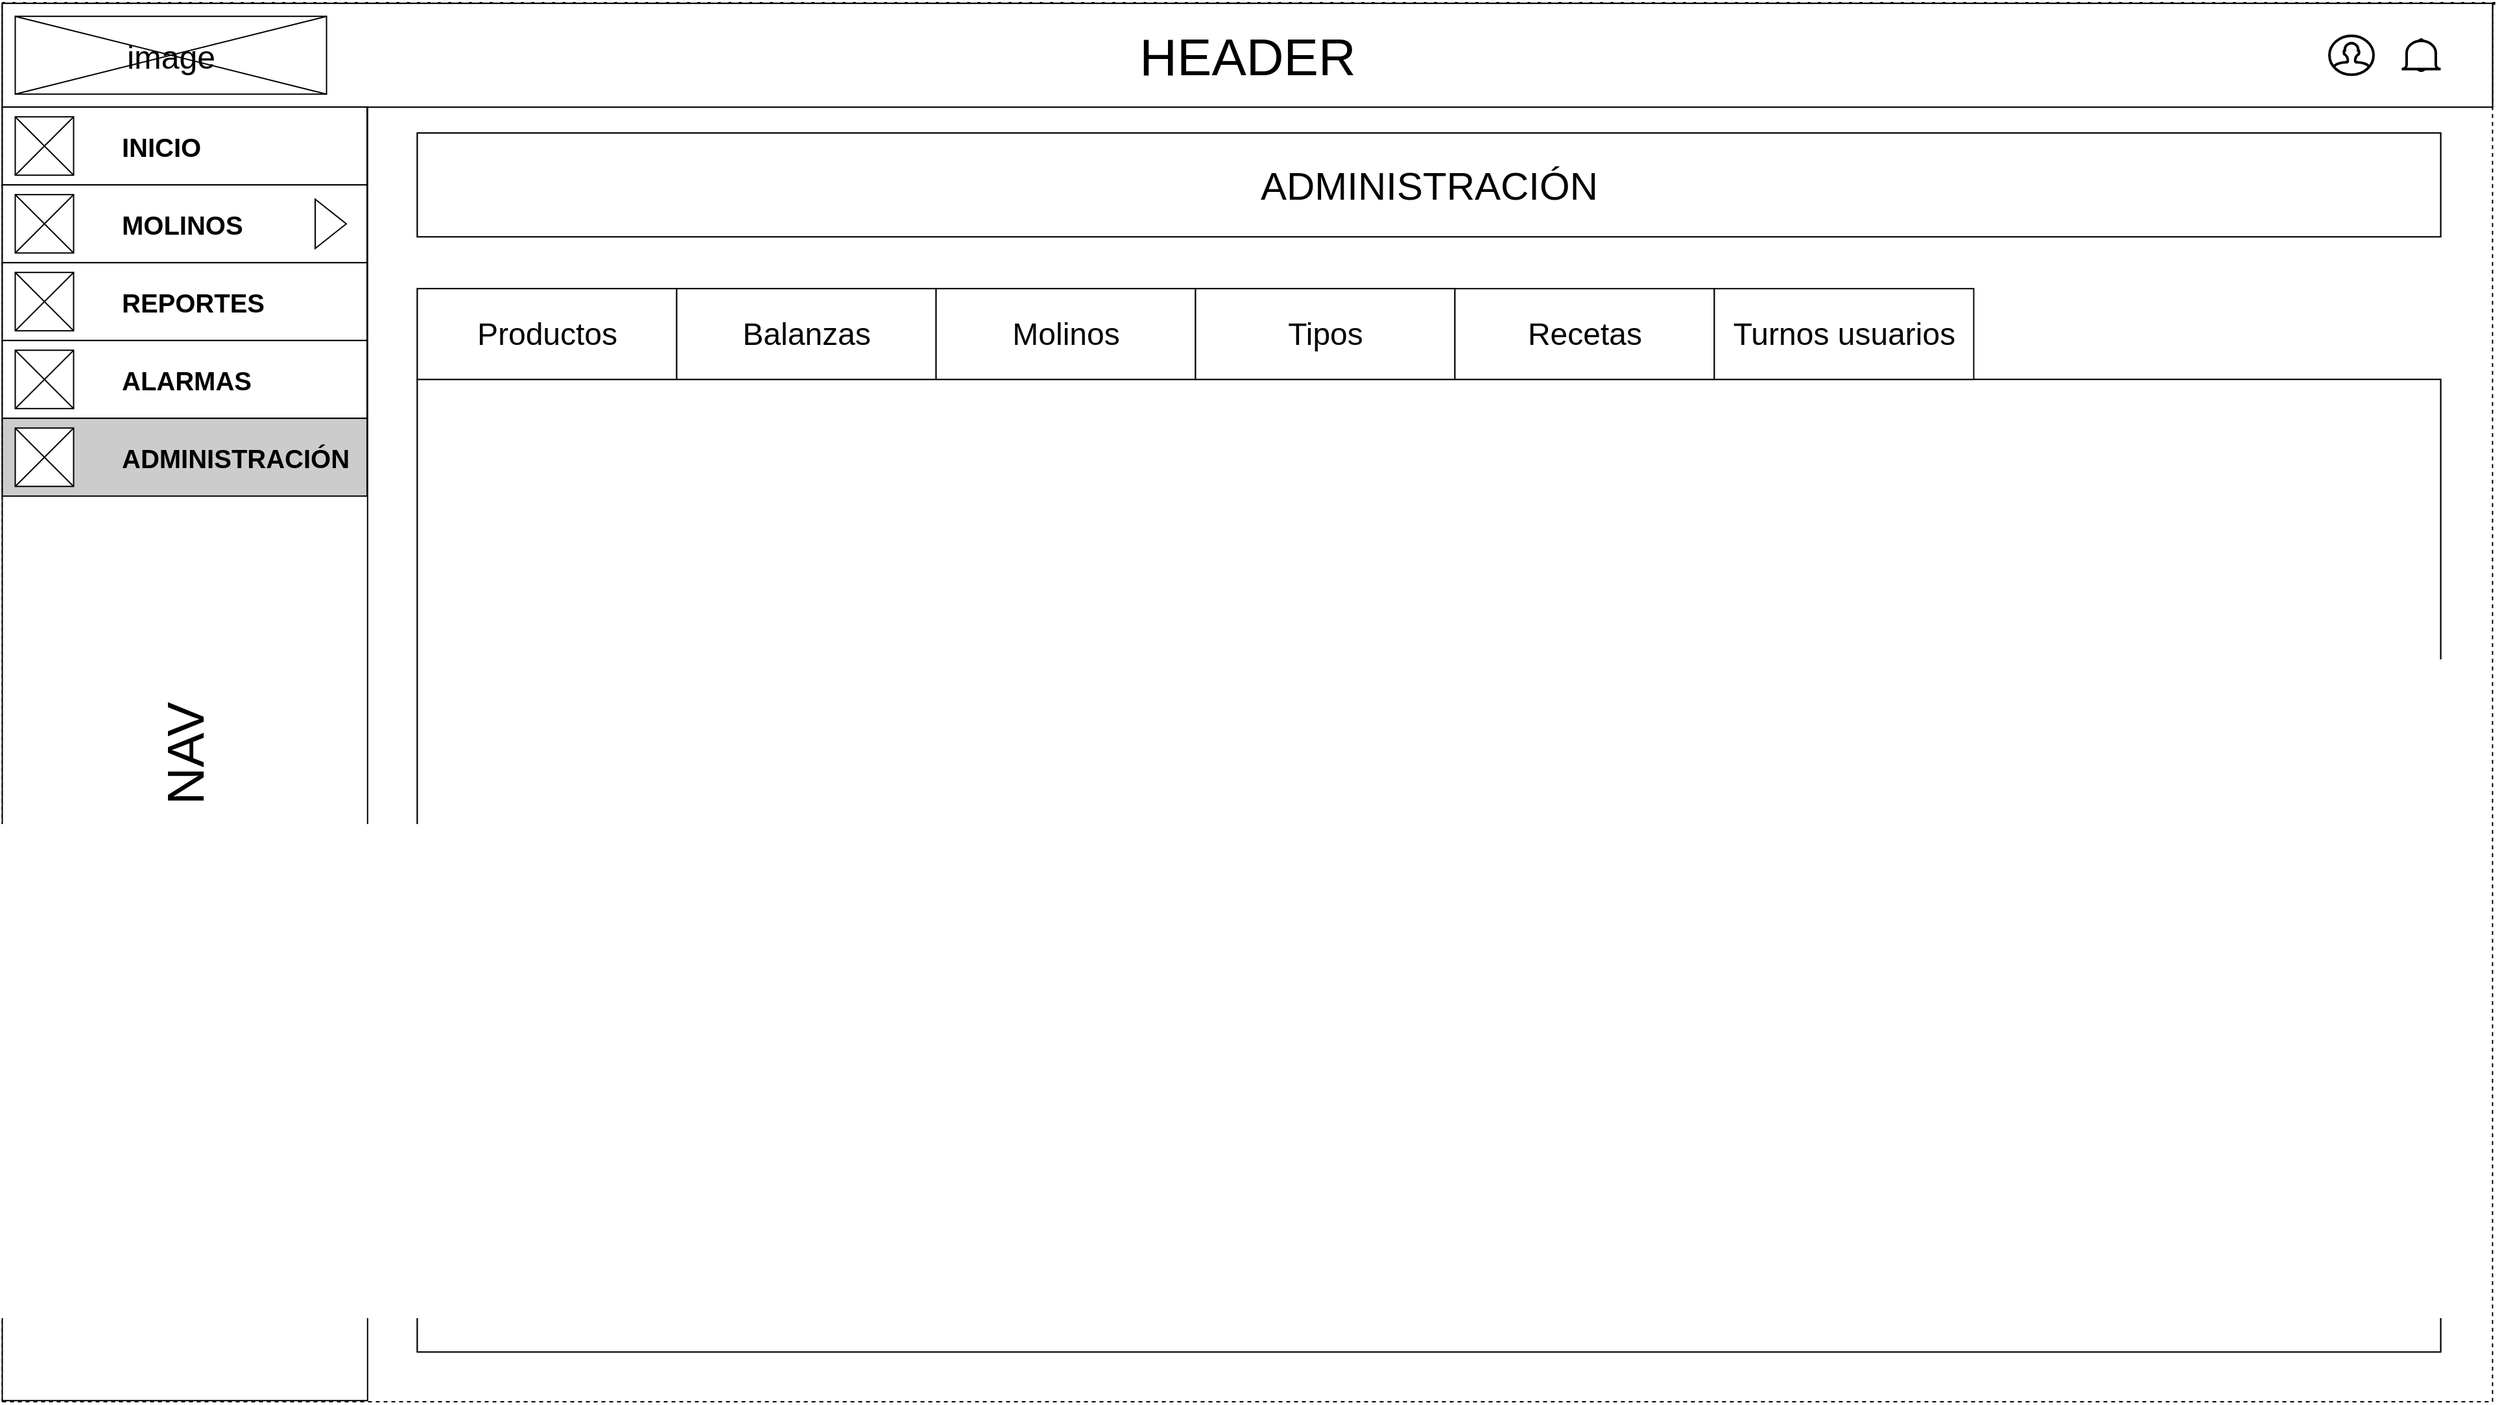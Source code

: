 <mxfile version="20.5.1" type="device"><diagram id="ygyf7mzL7wxv4Aj-Zikf" name="Página-1"><mxGraphModel dx="3231" dy="996" grid="1" gridSize="10" guides="1" tooltips="1" connect="1" arrows="1" fold="1" page="1" pageScale="1" pageWidth="1200" pageHeight="1920" math="0" shadow="0"><root><mxCell id="0"/><mxCell id="1" parent="0"/><mxCell id="hXhTPl68LfnvCYFKsmnZ-7" value="" style="endArrow=none;dashed=1;html=1;dashPattern=1 3;strokeWidth=2;rounded=0;fontSize=16;" parent="1" edge="1"><mxGeometry width="50" height="50" relative="1" as="geometry"><mxPoint x="-11.25" y="21.6" as="sourcePoint"/><mxPoint x="1911.103" y="21.6" as="targetPoint"/></mxGeometry></mxCell><mxCell id="hXhTPl68LfnvCYFKsmnZ-9" value="&lt;font style=&quot;font-size: 40px;&quot;&gt;HEADER&lt;/font&gt;" style="rounded=0;whiteSpace=wrap;html=1;fontSize=16;" parent="1" vertex="1"><mxGeometry x="-11.25" y="21.6" width="1920" height="80" as="geometry"/></mxCell><mxCell id="hXhTPl68LfnvCYFKsmnZ-14" value="&lt;font style=&quot;font-size: 30px;&quot;&gt;VIEW TITULE (ADMON)&lt;/font&gt;" style="rounded=0;whiteSpace=wrap;html=1;fontSize=16;" parent="1" vertex="1"><mxGeometry x="308.75" y="121.6" width="1560" height="80" as="geometry"/></mxCell><mxCell id="hXhTPl68LfnvCYFKsmnZ-15" value="" style="rounded=0;whiteSpace=wrap;html=1;fontSize=40;" parent="1" vertex="1"><mxGeometry x="308.75" y="311.6" width="1560" height="750" as="geometry"/></mxCell><mxCell id="hXhTPl68LfnvCYFKsmnZ-95" value="&lt;font style=&quot;font-size: 25px;&quot;&gt;image&lt;/font&gt;" style="rounded=0;whiteSpace=wrap;html=1;fontSize=25;" parent="1" vertex="1"><mxGeometry x="-1.25" y="31.6" width="240" height="60" as="geometry"/></mxCell><mxCell id="hXhTPl68LfnvCYFKsmnZ-96" value="" style="endArrow=none;html=1;rounded=0;fontSize=12;exitX=0;exitY=1;exitDx=0;exitDy=0;entryX=1;entryY=0;entryDx=0;entryDy=0;" parent="1" source="hXhTPl68LfnvCYFKsmnZ-95" target="hXhTPl68LfnvCYFKsmnZ-95" edge="1"><mxGeometry width="50" height="50" relative="1" as="geometry"><mxPoint x="68.75" y="81.6" as="sourcePoint"/><mxPoint x="118.75" y="31.6" as="targetPoint"/></mxGeometry></mxCell><mxCell id="hXhTPl68LfnvCYFKsmnZ-97" value="" style="endArrow=none;html=1;rounded=0;fontSize=12;entryX=0;entryY=0;entryDx=0;entryDy=0;exitX=1;exitY=1;exitDx=0;exitDy=0;" parent="1" source="hXhTPl68LfnvCYFKsmnZ-95" target="hXhTPl68LfnvCYFKsmnZ-95" edge="1"><mxGeometry width="50" height="50" relative="1" as="geometry"><mxPoint x="-101.25" y="131.6" as="sourcePoint"/><mxPoint x="-51.25" y="81.6" as="targetPoint"/></mxGeometry></mxCell><mxCell id="b3AZ5QMTubLDdl4-zdAN-1" value="Productos" style="rounded=0;whiteSpace=wrap;html=1;shadow=0;labelBackgroundColor=none;labelBorderColor=none;sketch=0;fontSize=24;fillColor=default;gradientColor=none;" parent="1" vertex="1"><mxGeometry x="308.75" y="241.6" width="200" height="70" as="geometry"/></mxCell><mxCell id="b3AZ5QMTubLDdl4-zdAN-2" value="Balanzas" style="rounded=0;whiteSpace=wrap;html=1;shadow=0;labelBackgroundColor=none;labelBorderColor=none;sketch=0;fontSize=24;fillColor=default;gradientColor=none;" parent="1" vertex="1"><mxGeometry x="508.75" y="241.6" width="200" height="70" as="geometry"/></mxCell><mxCell id="b3AZ5QMTubLDdl4-zdAN-3" value="Tipos" style="rounded=0;whiteSpace=wrap;html=1;shadow=0;labelBackgroundColor=none;labelBorderColor=none;sketch=0;fontSize=24;fillColor=default;gradientColor=none;" parent="1" vertex="1"><mxGeometry x="708.75" y="241.6" width="200" height="70" as="geometry"/></mxCell><mxCell id="b3AZ5QMTubLDdl4-zdAN-4" value="Recetas(futuro)" style="rounded=0;whiteSpace=wrap;html=1;shadow=0;labelBackgroundColor=none;labelBorderColor=none;sketch=0;fontSize=24;fillColor=default;gradientColor=none;" parent="1" vertex="1"><mxGeometry x="908.75" y="241.6" width="200" height="70" as="geometry"/></mxCell><mxCell id="b3AZ5QMTubLDdl4-zdAN-5" value="" style="endArrow=none;dashed=1;html=1;rounded=0;fontSize=16;exitX=0;exitY=1;exitDx=0;exitDy=0;" parent="1" edge="1"><mxGeometry width="50" height="50" relative="1" as="geometry"><mxPoint x="-11.25" y="1100" as="sourcePoint"/><mxPoint x="-11.25" y="21.6" as="targetPoint"/></mxGeometry></mxCell><mxCell id="b3AZ5QMTubLDdl4-zdAN-6" value="" style="endArrow=none;dashed=1;html=1;rounded=0;fontSize=16;exitX=0;exitY=1;exitDx=0;exitDy=0;" parent="1" edge="1"><mxGeometry width="50" height="50" relative="1" as="geometry"><mxPoint x="-11.25" y="1100" as="sourcePoint"/><mxPoint x="1908.75" y="1100" as="targetPoint"/></mxGeometry></mxCell><mxCell id="b3AZ5QMTubLDdl4-zdAN-7" value="" style="endArrow=none;dashed=1;html=1;rounded=0;fontSize=16;" parent="1" edge="1"><mxGeometry width="50" height="50" relative="1" as="geometry"><mxPoint x="1908.75" y="1100" as="sourcePoint"/><mxPoint x="1908.75" y="20" as="targetPoint"/></mxGeometry></mxCell><mxCell id="b3AZ5QMTubLDdl4-zdAN-8" value="" style="endArrow=none;dashed=1;html=1;dashPattern=1 3;strokeWidth=2;rounded=0;fontSize=16;" parent="1" edge="1"><mxGeometry width="50" height="50" relative="1" as="geometry"><mxPoint x="-11.25" y="21.6" as="sourcePoint"/><mxPoint x="1911.103" y="21.6" as="targetPoint"/></mxGeometry></mxCell><mxCell id="b3AZ5QMTubLDdl4-zdAN-9" value="&lt;font style=&quot;font-size: 40px;&quot;&gt;HEADER&lt;/font&gt;" style="rounded=0;whiteSpace=wrap;html=1;fontSize=16;" parent="1" vertex="1"><mxGeometry x="-11.25" y="21.6" width="1920" height="80" as="geometry"/></mxCell><mxCell id="b3AZ5QMTubLDdl4-zdAN-10" value="&lt;font style=&quot;font-size: 40px;&quot;&gt;NAV&lt;/font&gt;" style="rounded=0;whiteSpace=wrap;html=1;fontSize=16;rotation=-90;" parent="1" vertex="1"><mxGeometry x="-369.17" y="459.53" width="997.5" height="281.65" as="geometry"/></mxCell><mxCell id="b3AZ5QMTubLDdl4-zdAN-11" value="&lt;span style=&quot;font-size: 30px;&quot;&gt;ADMINISTRACIÓN&lt;/span&gt;" style="rounded=0;whiteSpace=wrap;html=1;fontSize=16;" parent="1" vertex="1"><mxGeometry x="308.75" y="121.6" width="1560" height="80" as="geometry"/></mxCell><mxCell id="b3AZ5QMTubLDdl4-zdAN-12" value="" style="rounded=0;whiteSpace=wrap;html=1;fontSize=40;" parent="1" vertex="1"><mxGeometry x="308.75" y="311.6" width="1560" height="750" as="geometry"/></mxCell><mxCell id="b3AZ5QMTubLDdl4-zdAN-25" value="&lt;font style=&quot;font-size: 25px;&quot;&gt;image&lt;/font&gt;" style="rounded=0;whiteSpace=wrap;html=1;fontSize=25;" parent="1" vertex="1"><mxGeometry x="-1.25" y="31.6" width="240" height="60" as="geometry"/></mxCell><mxCell id="b3AZ5QMTubLDdl4-zdAN-26" value="" style="endArrow=none;html=1;rounded=0;fontSize=12;exitX=0;exitY=1;exitDx=0;exitDy=0;entryX=1;entryY=0;entryDx=0;entryDy=0;" parent="1" source="b3AZ5QMTubLDdl4-zdAN-25" target="b3AZ5QMTubLDdl4-zdAN-25" edge="1"><mxGeometry width="50" height="50" relative="1" as="geometry"><mxPoint x="68.75" y="81.6" as="sourcePoint"/><mxPoint x="118.75" y="31.6" as="targetPoint"/></mxGeometry></mxCell><mxCell id="b3AZ5QMTubLDdl4-zdAN-27" value="" style="endArrow=none;html=1;rounded=0;fontSize=12;entryX=0;entryY=0;entryDx=0;entryDy=0;exitX=1;exitY=1;exitDx=0;exitDy=0;" parent="1" source="b3AZ5QMTubLDdl4-zdAN-25" target="b3AZ5QMTubLDdl4-zdAN-25" edge="1"><mxGeometry width="50" height="50" relative="1" as="geometry"><mxPoint x="-101.25" y="131.6" as="sourcePoint"/><mxPoint x="-51.25" y="81.6" as="targetPoint"/></mxGeometry></mxCell><mxCell id="b3AZ5QMTubLDdl4-zdAN-32" value="Productos" style="rounded=0;whiteSpace=wrap;html=1;shadow=0;labelBackgroundColor=none;labelBorderColor=none;sketch=0;fontSize=24;fillColor=default;gradientColor=none;" parent="1" vertex="1"><mxGeometry x="308.75" y="241.6" width="200" height="70" as="geometry"/></mxCell><mxCell id="b3AZ5QMTubLDdl4-zdAN-33" value="Balanzas" style="rounded=0;whiteSpace=wrap;html=1;shadow=0;labelBackgroundColor=none;labelBorderColor=none;sketch=0;fontSize=24;fillColor=default;gradientColor=none;" parent="1" vertex="1"><mxGeometry x="508.75" y="241.6" width="200" height="70" as="geometry"/></mxCell><mxCell id="b3AZ5QMTubLDdl4-zdAN-34" value="Molinos" style="rounded=0;whiteSpace=wrap;html=1;shadow=0;labelBackgroundColor=none;labelBorderColor=none;sketch=0;fontSize=24;fillColor=default;gradientColor=none;" parent="1" vertex="1"><mxGeometry x="708.75" y="241.6" width="200" height="70" as="geometry"/></mxCell><mxCell id="b3AZ5QMTubLDdl4-zdAN-35" value="Tipos" style="rounded=0;whiteSpace=wrap;html=1;shadow=0;labelBackgroundColor=none;labelBorderColor=none;sketch=0;fontSize=24;fillColor=default;gradientColor=none;" parent="1" vertex="1"><mxGeometry x="908.75" y="241.6" width="200" height="70" as="geometry"/></mxCell><mxCell id="IteMnDCtuR51dd_s6nJz-1" value="" style="rounded=0;whiteSpace=wrap;html=1;shadow=0;sketch=0;strokeColor=#000000;fontSize=20;" parent="1" vertex="1"><mxGeometry x="-11.25" y="101.6" width="281.25" height="60" as="geometry"/></mxCell><mxCell id="IteMnDCtuR51dd_s6nJz-2" value="&lt;div style=&quot;&quot;&gt;&lt;span style=&quot;font-size: 20px;&quot;&gt;&lt;b&gt;INICIO&lt;/b&gt;&lt;/span&gt;&lt;/div&gt;" style="text;html=1;strokeColor=none;fillColor=none;align=left;verticalAlign=middle;whiteSpace=wrap;rounded=0;" parent="1" vertex="1"><mxGeometry x="78.75" y="116.6" width="120" height="30" as="geometry"/></mxCell><mxCell id="IteMnDCtuR51dd_s6nJz-3" value="" style="rounded=0;whiteSpace=wrap;html=1;shadow=0;sketch=0;strokeColor=#000000;fontSize=20;" parent="1" vertex="1"><mxGeometry x="-11.25" y="161.6" width="281.25" height="60" as="geometry"/></mxCell><mxCell id="IteMnDCtuR51dd_s6nJz-4" value="&lt;div style=&quot;&quot;&gt;&lt;span style=&quot;font-size: 20px;&quot;&gt;&lt;b&gt;MOLINOS&lt;/b&gt;&lt;/span&gt;&lt;/div&gt;" style="text;html=1;strokeColor=none;fillColor=none;align=left;verticalAlign=middle;whiteSpace=wrap;rounded=0;" parent="1" vertex="1"><mxGeometry x="78.75" y="176.6" width="100" height="30" as="geometry"/></mxCell><mxCell id="IteMnDCtuR51dd_s6nJz-5" value="" style="group" parent="1" vertex="1" connectable="0"><mxGeometry x="-1.25" y="169.1" width="45" height="45" as="geometry"/></mxCell><mxCell id="IteMnDCtuR51dd_s6nJz-6" value="" style="whiteSpace=wrap;html=1;aspect=fixed;shadow=0;sketch=0;strokeColor=#000000;fontSize=20;" parent="IteMnDCtuR51dd_s6nJz-5" vertex="1"><mxGeometry width="45" height="45" as="geometry"/></mxCell><mxCell id="IteMnDCtuR51dd_s6nJz-7" value="" style="endArrow=none;html=1;rounded=0;fontSize=20;exitX=0;exitY=0;exitDx=0;exitDy=0;entryX=1;entryY=1;entryDx=0;entryDy=0;" parent="IteMnDCtuR51dd_s6nJz-5" source="IteMnDCtuR51dd_s6nJz-6" target="IteMnDCtuR51dd_s6nJz-6" edge="1"><mxGeometry width="50" height="50" relative="1" as="geometry"><mxPoint x="250" y="52.5" as="sourcePoint"/><mxPoint x="300" y="2.5" as="targetPoint"/></mxGeometry></mxCell><mxCell id="IteMnDCtuR51dd_s6nJz-8" value="" style="endArrow=none;html=1;rounded=0;fontSize=20;exitX=0;exitY=1;exitDx=0;exitDy=0;entryX=1;entryY=0;entryDx=0;entryDy=0;" parent="IteMnDCtuR51dd_s6nJz-5" source="IteMnDCtuR51dd_s6nJz-6" target="IteMnDCtuR51dd_s6nJz-6" edge="1"><mxGeometry width="50" height="50" relative="1" as="geometry"><mxPoint x="20" y="132.5" as="sourcePoint"/><mxPoint x="70" y="82.5" as="targetPoint"/></mxGeometry></mxCell><mxCell id="IteMnDCtuR51dd_s6nJz-9" value="" style="group" parent="1" vertex="1" connectable="0"><mxGeometry x="-1.25" y="109.1" width="45" height="45" as="geometry"/></mxCell><mxCell id="IteMnDCtuR51dd_s6nJz-10" value="" style="whiteSpace=wrap;html=1;aspect=fixed;shadow=0;sketch=0;strokeColor=#000000;fontSize=20;" parent="IteMnDCtuR51dd_s6nJz-9" vertex="1"><mxGeometry width="45" height="45" as="geometry"/></mxCell><mxCell id="IteMnDCtuR51dd_s6nJz-11" value="" style="endArrow=none;html=1;rounded=0;fontSize=20;exitX=0;exitY=0;exitDx=0;exitDy=0;entryX=1;entryY=1;entryDx=0;entryDy=0;" parent="IteMnDCtuR51dd_s6nJz-9" source="IteMnDCtuR51dd_s6nJz-10" target="IteMnDCtuR51dd_s6nJz-10" edge="1"><mxGeometry width="50" height="50" relative="1" as="geometry"><mxPoint x="250" y="52.5" as="sourcePoint"/><mxPoint x="300" y="2.5" as="targetPoint"/></mxGeometry></mxCell><mxCell id="IteMnDCtuR51dd_s6nJz-12" value="" style="endArrow=none;html=1;rounded=0;fontSize=20;exitX=0;exitY=1;exitDx=0;exitDy=0;entryX=1;entryY=0;entryDx=0;entryDy=0;" parent="IteMnDCtuR51dd_s6nJz-9" source="IteMnDCtuR51dd_s6nJz-10" target="IteMnDCtuR51dd_s6nJz-10" edge="1"><mxGeometry width="50" height="50" relative="1" as="geometry"><mxPoint x="20" y="132.5" as="sourcePoint"/><mxPoint x="70" y="82.5" as="targetPoint"/></mxGeometry></mxCell><mxCell id="IteMnDCtuR51dd_s6nJz-13" value="" style="rounded=0;whiteSpace=wrap;html=1;shadow=0;sketch=0;strokeColor=#000000;fontSize=20;" parent="1" vertex="1"><mxGeometry x="-11.25" y="221.6" width="281.25" height="60" as="geometry"/></mxCell><mxCell id="IteMnDCtuR51dd_s6nJz-14" value="&lt;div style=&quot;&quot;&gt;&lt;span style=&quot;font-size: 20px;&quot;&gt;&lt;b&gt;REPORTES&lt;/b&gt;&lt;/span&gt;&lt;/div&gt;" style="text;html=1;strokeColor=none;fillColor=none;align=left;verticalAlign=middle;whiteSpace=wrap;rounded=0;" parent="1" vertex="1"><mxGeometry x="78.75" y="236.6" width="100" height="30" as="geometry"/></mxCell><mxCell id="IteMnDCtuR51dd_s6nJz-15" value="" style="whiteSpace=wrap;html=1;aspect=fixed;shadow=0;sketch=0;strokeColor=#000000;fontSize=20;" parent="1" vertex="1"><mxGeometry x="-1.25" y="229.1" width="45" height="45" as="geometry"/></mxCell><mxCell id="IteMnDCtuR51dd_s6nJz-16" value="" style="endArrow=none;html=1;rounded=0;fontSize=20;exitX=0;exitY=1;exitDx=0;exitDy=0;entryX=1;entryY=0;entryDx=0;entryDy=0;" parent="1" source="IteMnDCtuR51dd_s6nJz-15" target="IteMnDCtuR51dd_s6nJz-15" edge="1"><mxGeometry width="50" height="50" relative="1" as="geometry"><mxPoint x="18.75" y="391.6" as="sourcePoint"/><mxPoint x="63.75" y="346.6" as="targetPoint"/></mxGeometry></mxCell><mxCell id="IteMnDCtuR51dd_s6nJz-17" value="" style="endArrow=none;html=1;rounded=0;fontSize=20;exitX=0;exitY=0;exitDx=0;exitDy=0;entryX=1;entryY=1;entryDx=0;entryDy=0;" parent="1" source="IteMnDCtuR51dd_s6nJz-15" target="IteMnDCtuR51dd_s6nJz-15" edge="1"><mxGeometry width="50" height="50" relative="1" as="geometry"><mxPoint x="8.75" y="284.1" as="sourcePoint"/><mxPoint x="53.75" y="239.1" as="targetPoint"/></mxGeometry></mxCell><mxCell id="IteMnDCtuR51dd_s6nJz-18" value="" style="rounded=0;whiteSpace=wrap;html=1;shadow=0;sketch=0;strokeColor=#000000;fontSize=20;" parent="1" vertex="1"><mxGeometry x="-11.25" y="281.6" width="281.25" height="60" as="geometry"/></mxCell><mxCell id="IteMnDCtuR51dd_s6nJz-19" value="&lt;div style=&quot;&quot;&gt;&lt;span style=&quot;font-size: 20px;&quot;&gt;&lt;b&gt;ALARMAS&lt;/b&gt;&lt;/span&gt;&lt;/div&gt;" style="text;html=1;strokeColor=none;fillColor=none;align=left;verticalAlign=middle;whiteSpace=wrap;rounded=0;" parent="1" vertex="1"><mxGeometry x="78.75" y="296.6" width="100" height="30" as="geometry"/></mxCell><mxCell id="IteMnDCtuR51dd_s6nJz-20" value="" style="whiteSpace=wrap;html=1;aspect=fixed;shadow=0;sketch=0;strokeColor=#000000;fontSize=20;" parent="1" vertex="1"><mxGeometry x="-1.25" y="289.1" width="45" height="45" as="geometry"/></mxCell><mxCell id="IteMnDCtuR51dd_s6nJz-21" value="" style="endArrow=none;html=1;rounded=0;fontSize=20;exitX=0;exitY=1;exitDx=0;exitDy=0;entryX=1;entryY=0;entryDx=0;entryDy=0;" parent="1" source="IteMnDCtuR51dd_s6nJz-20" target="IteMnDCtuR51dd_s6nJz-20" edge="1"><mxGeometry width="50" height="50" relative="1" as="geometry"><mxPoint x="18.75" y="451.6" as="sourcePoint"/><mxPoint x="63.75" y="406.6" as="targetPoint"/></mxGeometry></mxCell><mxCell id="IteMnDCtuR51dd_s6nJz-22" value="" style="endArrow=none;html=1;rounded=0;fontSize=20;exitX=0;exitY=0;exitDx=0;exitDy=0;entryX=1;entryY=1;entryDx=0;entryDy=0;" parent="1" source="IteMnDCtuR51dd_s6nJz-20" target="IteMnDCtuR51dd_s6nJz-20" edge="1"><mxGeometry width="50" height="50" relative="1" as="geometry"><mxPoint x="8.75" y="344.1" as="sourcePoint"/><mxPoint x="53.75" y="299.1" as="targetPoint"/></mxGeometry></mxCell><mxCell id="IteMnDCtuR51dd_s6nJz-23" value="" style="rounded=0;whiteSpace=wrap;html=1;shadow=0;sketch=0;strokeColor=#000000;fontSize=20;fillColor=#cccccc;" parent="1" vertex="1"><mxGeometry x="-11.25" y="341.6" width="281.25" height="60" as="geometry"/></mxCell><mxCell id="IteMnDCtuR51dd_s6nJz-24" value="&lt;div style=&quot;&quot;&gt;&lt;span style=&quot;font-size: 20px;&quot;&gt;&lt;b&gt;ADMINISTRACIÓN&lt;/b&gt;&lt;/span&gt;&lt;/div&gt;" style="text;html=1;strokeColor=none;fillColor=none;align=left;verticalAlign=middle;whiteSpace=wrap;rounded=0;" parent="1" vertex="1"><mxGeometry x="78.75" y="356.6" width="100" height="30" as="geometry"/></mxCell><mxCell id="IteMnDCtuR51dd_s6nJz-25" value="" style="whiteSpace=wrap;html=1;aspect=fixed;shadow=0;sketch=0;strokeColor=#000000;fontSize=20;" parent="1" vertex="1"><mxGeometry x="-1.25" y="349.1" width="45" height="45" as="geometry"/></mxCell><mxCell id="IteMnDCtuR51dd_s6nJz-26" value="" style="endArrow=none;html=1;rounded=0;fontSize=20;exitX=0;exitY=1;exitDx=0;exitDy=0;entryX=1;entryY=0;entryDx=0;entryDy=0;" parent="1" source="IteMnDCtuR51dd_s6nJz-25" target="IteMnDCtuR51dd_s6nJz-25" edge="1"><mxGeometry width="50" height="50" relative="1" as="geometry"><mxPoint x="18.75" y="511.6" as="sourcePoint"/><mxPoint x="63.75" y="466.6" as="targetPoint"/></mxGeometry></mxCell><mxCell id="IteMnDCtuR51dd_s6nJz-27" value="" style="endArrow=none;html=1;rounded=0;fontSize=20;exitX=0;exitY=0;exitDx=0;exitDy=0;entryX=1;entryY=1;entryDx=0;entryDy=0;" parent="1" source="IteMnDCtuR51dd_s6nJz-25" target="IteMnDCtuR51dd_s6nJz-25" edge="1"><mxGeometry width="50" height="50" relative="1" as="geometry"><mxPoint x="8.75" y="404.1" as="sourcePoint"/><mxPoint x="53.75" y="359.1" as="targetPoint"/></mxGeometry></mxCell><mxCell id="IteMnDCtuR51dd_s6nJz-28" value="" style="triangle;whiteSpace=wrap;html=1;fontSize=20;" parent="1" vertex="1"><mxGeometry x="230" y="172.6" width="24" height="38" as="geometry"/></mxCell><mxCell id="IteMnDCtuR51dd_s6nJz-30" value="Recetas" style="rounded=0;whiteSpace=wrap;html=1;shadow=0;labelBackgroundColor=none;labelBorderColor=none;sketch=0;fontSize=24;fillColor=default;gradientColor=none;" parent="1" vertex="1"><mxGeometry x="1108.75" y="241.6" width="200" height="70" as="geometry"/></mxCell><mxCell id="IteMnDCtuR51dd_s6nJz-31" value="Turnos usuarios" style="rounded=0;whiteSpace=wrap;html=1;shadow=0;labelBackgroundColor=none;labelBorderColor=none;sketch=0;fontSize=24;fillColor=default;gradientColor=none;" parent="1" vertex="1"><mxGeometry x="1308.75" y="241.6" width="200" height="70" as="geometry"/></mxCell><mxCell id="IteMnDCtuR51dd_s6nJz-32" value="" style="html=1;verticalLabelPosition=bottom;align=center;labelBackgroundColor=#ffffff;verticalAlign=top;strokeWidth=2;strokeColor=#000000;shadow=0;dashed=0;shape=mxgraph.ios7.icons.bell;fontSize=20;" parent="1" vertex="1"><mxGeometry x="1838.75" y="49.55" width="30" height="24.1" as="geometry"/></mxCell><mxCell id="IteMnDCtuR51dd_s6nJz-33" value="" style="html=1;verticalLabelPosition=bottom;align=center;labelBackgroundColor=#ffffff;verticalAlign=top;strokeWidth=2;strokeColor=#000000;shadow=0;dashed=0;shape=mxgraph.ios7.icons.user;sketch=0;fontSize=20;" parent="1" vertex="1"><mxGeometry x="1783" y="46.6" width="34" height="30" as="geometry"/></mxCell></root></mxGraphModel></diagram></mxfile>